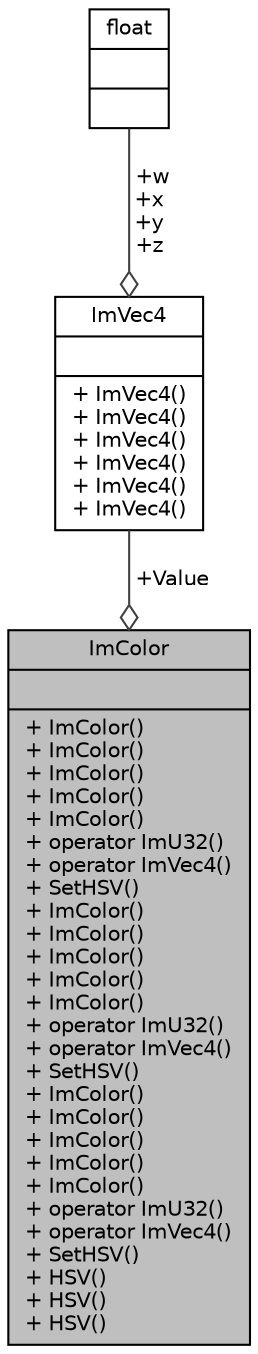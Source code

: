 digraph "ImColor"
{
 // INTERACTIVE_SVG=YES
  bgcolor="transparent";
  edge [fontname="Helvetica",fontsize="10",labelfontname="Helvetica",labelfontsize="10"];
  node [fontname="Helvetica",fontsize="10",shape=record];
  Node1 [label="{ImColor\n||+ ImColor()\l+ ImColor()\l+ ImColor()\l+ ImColor()\l+ ImColor()\l+ operator ImU32()\l+ operator ImVec4()\l+ SetHSV()\l+ ImColor()\l+ ImColor()\l+ ImColor()\l+ ImColor()\l+ ImColor()\l+ operator ImU32()\l+ operator ImVec4()\l+ SetHSV()\l+ ImColor()\l+ ImColor()\l+ ImColor()\l+ ImColor()\l+ ImColor()\l+ operator ImU32()\l+ operator ImVec4()\l+ SetHSV()\l+ HSV()\l+ HSV()\l+ HSV()\l}",height=0.2,width=0.4,color="black", fillcolor="grey75", style="filled", fontcolor="black"];
  Node2 -> Node1 [color="grey25",fontsize="10",style="solid",label=" +Value" ,arrowhead="odiamond",fontname="Helvetica"];
  Node2 [label="{ImVec4\n||+ ImVec4()\l+ ImVec4()\l+ ImVec4()\l+ ImVec4()\l+ ImVec4()\l+ ImVec4()\l}",height=0.2,width=0.4,color="black",URL="$dc/dee/structImVec4.html"];
  Node3 -> Node2 [color="grey25",fontsize="10",style="solid",label=" +w\n+x\n+y\n+z" ,arrowhead="odiamond",fontname="Helvetica"];
  Node3 [label="{float\n||}",height=0.2,width=0.4,color="black",URL="$d4/dc3/classfloat.html"];
}
